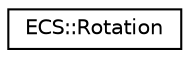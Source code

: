 digraph "Graphical Class Hierarchy"
{
 // LATEX_PDF_SIZE
  edge [fontname="Helvetica",fontsize="10",labelfontname="Helvetica",labelfontsize="10"];
  node [fontname="Helvetica",fontsize="10",shape=record];
  rankdir="LR";
  Node0 [label="ECS::Rotation",height=0.2,width=0.4,color="black", fillcolor="white", style="filled",URL="$structECS_1_1Rotation.html",tooltip=" "];
}
